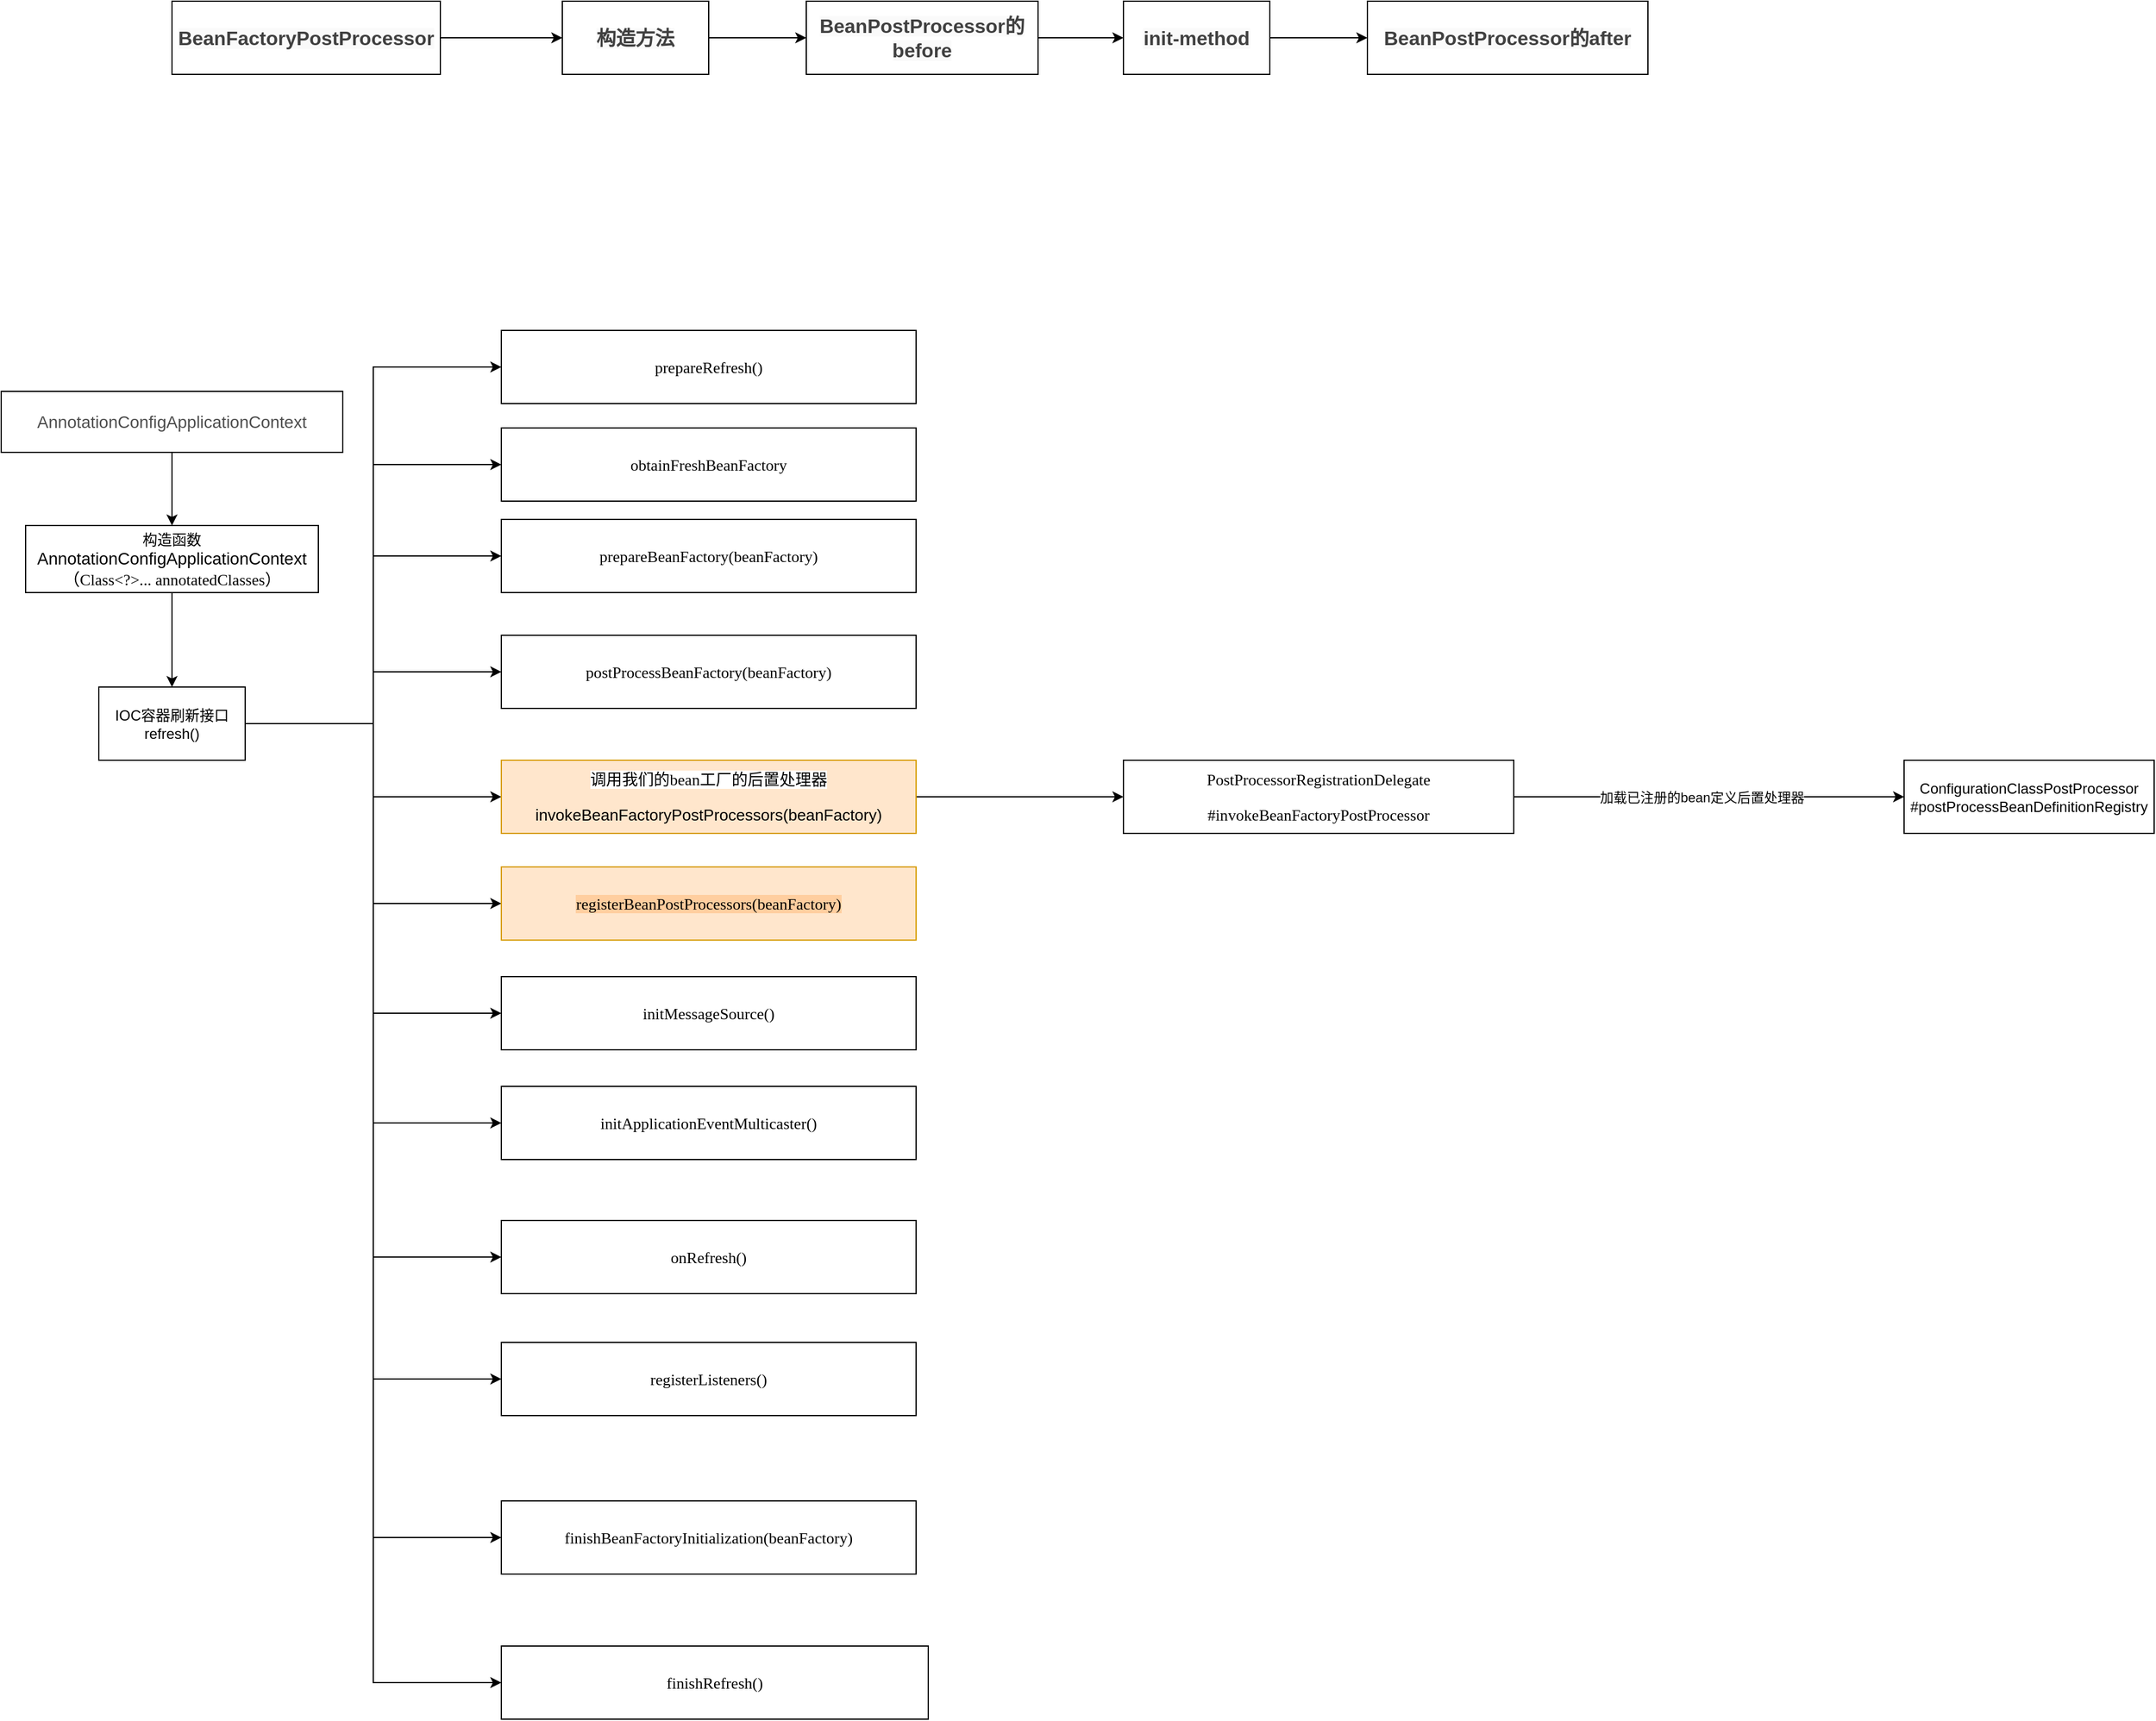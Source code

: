 <mxfile version="17.4.2" type="github">
  <diagram id="QgEiLKrSvVICeqtT1u2R" name="Page-1">
    <mxGraphModel dx="782" dy="1605" grid="1" gridSize="10" guides="1" tooltips="1" connect="1" arrows="1" fold="1" page="1" pageScale="1" pageWidth="827" pageHeight="1169" math="0" shadow="0">
      <root>
        <mxCell id="0" />
        <mxCell id="1" parent="0" />
        <mxCell id="H7Eiv9jxb8CIly3ZrgXF-3" value="" style="edgeStyle=orthogonalEdgeStyle;rounded=0;orthogonalLoop=1;jettySize=auto;html=1;" parent="1" source="H7Eiv9jxb8CIly3ZrgXF-1" target="H7Eiv9jxb8CIly3ZrgXF-2" edge="1">
          <mxGeometry relative="1" as="geometry" />
        </mxCell>
        <mxCell id="H7Eiv9jxb8CIly3ZrgXF-1" value="&lt;span style=&quot;color: rgb(77 , 77 , 77) ; font-size: 10.36pt&quot;&gt;AnnotationConfigApplicationContext&lt;/span&gt;" style="rounded=0;whiteSpace=wrap;html=1;" parent="1" vertex="1">
          <mxGeometry x="20" y="80" width="280" height="50" as="geometry" />
        </mxCell>
        <mxCell id="H7Eiv9jxb8CIly3ZrgXF-5" value="" style="edgeStyle=orthogonalEdgeStyle;rounded=0;orthogonalLoop=1;jettySize=auto;html=1;fontColor=#000000;" parent="1" source="H7Eiv9jxb8CIly3ZrgXF-2" target="H7Eiv9jxb8CIly3ZrgXF-4" edge="1">
          <mxGeometry relative="1" as="geometry" />
        </mxCell>
        <mxCell id="H7Eiv9jxb8CIly3ZrgXF-2" value="构造函数&lt;br&gt;&lt;span style=&quot;font-size: 13.814px&quot;&gt;AnnotationConfigApplicationContext（&lt;/span&gt;&lt;span style=&quot;font-family: &amp;#34;consolas&amp;#34; ; font-size: 9.8pt&quot;&gt;Class&amp;lt;?&amp;gt;... annotatedClasses）&lt;/span&gt;" style="whiteSpace=wrap;html=1;rounded=0;" parent="1" vertex="1">
          <mxGeometry x="40" y="190" width="240" height="55" as="geometry" />
        </mxCell>
        <mxCell id="H7Eiv9jxb8CIly3ZrgXF-7" value="" style="edgeStyle=orthogonalEdgeStyle;rounded=0;orthogonalLoop=1;jettySize=auto;html=1;fontColor=#000000;entryX=0;entryY=0.5;entryDx=0;entryDy=0;" parent="1" source="H7Eiv9jxb8CIly3ZrgXF-4" target="H7Eiv9jxb8CIly3ZrgXF-6" edge="1">
          <mxGeometry relative="1" as="geometry" />
        </mxCell>
        <mxCell id="H7Eiv9jxb8CIly3ZrgXF-9" value="" style="edgeStyle=orthogonalEdgeStyle;rounded=0;orthogonalLoop=1;jettySize=auto;html=1;fontColor=#000000;entryX=0;entryY=0.5;entryDx=0;entryDy=0;" parent="1" source="H7Eiv9jxb8CIly3ZrgXF-4" target="H7Eiv9jxb8CIly3ZrgXF-8" edge="1">
          <mxGeometry relative="1" as="geometry" />
        </mxCell>
        <mxCell id="H7Eiv9jxb8CIly3ZrgXF-12" value="" style="edgeStyle=orthogonalEdgeStyle;rounded=0;orthogonalLoop=1;jettySize=auto;html=1;fontColor=#000000;entryX=0;entryY=0.5;entryDx=0;entryDy=0;" parent="1" source="H7Eiv9jxb8CIly3ZrgXF-4" target="H7Eiv9jxb8CIly3ZrgXF-11" edge="1">
          <mxGeometry relative="1" as="geometry" />
        </mxCell>
        <mxCell id="H7Eiv9jxb8CIly3ZrgXF-14" value="" style="edgeStyle=orthogonalEdgeStyle;rounded=0;orthogonalLoop=1;jettySize=auto;html=1;fontColor=#000000;" parent="1" source="H7Eiv9jxb8CIly3ZrgXF-4" target="H7Eiv9jxb8CIly3ZrgXF-13" edge="1">
          <mxGeometry relative="1" as="geometry" />
        </mxCell>
        <mxCell id="H7Eiv9jxb8CIly3ZrgXF-16" value="" style="edgeStyle=orthogonalEdgeStyle;rounded=0;orthogonalLoop=1;jettySize=auto;html=1;fontColor=#000000;" parent="1" source="H7Eiv9jxb8CIly3ZrgXF-4" target="H7Eiv9jxb8CIly3ZrgXF-15" edge="1">
          <mxGeometry relative="1" as="geometry" />
        </mxCell>
        <mxCell id="H7Eiv9jxb8CIly3ZrgXF-18" value="" style="edgeStyle=orthogonalEdgeStyle;rounded=0;orthogonalLoop=1;jettySize=auto;html=1;fontColor=#000000;entryX=0;entryY=0.5;entryDx=0;entryDy=0;" parent="1" source="H7Eiv9jxb8CIly3ZrgXF-4" target="H7Eiv9jxb8CIly3ZrgXF-17" edge="1">
          <mxGeometry relative="1" as="geometry" />
        </mxCell>
        <mxCell id="H7Eiv9jxb8CIly3ZrgXF-20" value="" style="edgeStyle=orthogonalEdgeStyle;rounded=0;orthogonalLoop=1;jettySize=auto;html=1;fontColor=#000000;entryX=0;entryY=0.5;entryDx=0;entryDy=0;" parent="1" source="H7Eiv9jxb8CIly3ZrgXF-4" target="H7Eiv9jxb8CIly3ZrgXF-19" edge="1">
          <mxGeometry relative="1" as="geometry" />
        </mxCell>
        <mxCell id="H7Eiv9jxb8CIly3ZrgXF-22" value="" style="edgeStyle=orthogonalEdgeStyle;rounded=0;orthogonalLoop=1;jettySize=auto;html=1;fontColor=#000000;entryX=0;entryY=0.5;entryDx=0;entryDy=0;" parent="1" source="H7Eiv9jxb8CIly3ZrgXF-4" target="H7Eiv9jxb8CIly3ZrgXF-21" edge="1">
          <mxGeometry relative="1" as="geometry" />
        </mxCell>
        <mxCell id="H7Eiv9jxb8CIly3ZrgXF-25" value="" style="edgeStyle=orthogonalEdgeStyle;rounded=0;orthogonalLoop=1;jettySize=auto;html=1;fontColor=#000000;entryX=0;entryY=0.5;entryDx=0;entryDy=0;" parent="1" source="H7Eiv9jxb8CIly3ZrgXF-4" target="H7Eiv9jxb8CIly3ZrgXF-24" edge="1">
          <mxGeometry relative="1" as="geometry" />
        </mxCell>
        <mxCell id="H7Eiv9jxb8CIly3ZrgXF-27" value="" style="edgeStyle=orthogonalEdgeStyle;rounded=0;orthogonalLoop=1;jettySize=auto;html=1;fontColor=#000000;entryX=0;entryY=0.5;entryDx=0;entryDy=0;" parent="1" source="H7Eiv9jxb8CIly3ZrgXF-4" target="H7Eiv9jxb8CIly3ZrgXF-26" edge="1">
          <mxGeometry relative="1" as="geometry" />
        </mxCell>
        <mxCell id="H7Eiv9jxb8CIly3ZrgXF-31" value="" style="edgeStyle=orthogonalEdgeStyle;rounded=0;orthogonalLoop=1;jettySize=auto;html=1;fontColor=#000000;entryX=0;entryY=0.5;entryDx=0;entryDy=0;" parent="1" source="H7Eiv9jxb8CIly3ZrgXF-4" target="H7Eiv9jxb8CIly3ZrgXF-30" edge="1">
          <mxGeometry relative="1" as="geometry" />
        </mxCell>
        <mxCell id="H7Eiv9jxb8CIly3ZrgXF-33" value="" style="edgeStyle=orthogonalEdgeStyle;rounded=0;orthogonalLoop=1;jettySize=auto;html=1;fontColor=#000000;entryX=0;entryY=0.5;entryDx=0;entryDy=0;" parent="1" source="H7Eiv9jxb8CIly3ZrgXF-4" target="H7Eiv9jxb8CIly3ZrgXF-32" edge="1">
          <mxGeometry relative="1" as="geometry" />
        </mxCell>
        <mxCell id="H7Eiv9jxb8CIly3ZrgXF-4" value="IOC容器刷新接口refresh()" style="whiteSpace=wrap;html=1;rounded=0;" parent="1" vertex="1">
          <mxGeometry x="100" y="322.5" width="120" height="60" as="geometry" />
        </mxCell>
        <mxCell id="H7Eiv9jxb8CIly3ZrgXF-6" value="&lt;pre style=&quot;font-family: &amp;#34;consolas&amp;#34; ; font-size: 9.8pt&quot;&gt;&lt;span style=&quot;background-color: rgb(255 , 255 , 255)&quot;&gt;prepareRefresh()&lt;/span&gt;&lt;/pre&gt;" style="whiteSpace=wrap;html=1;rounded=0;" parent="1" vertex="1">
          <mxGeometry x="430" y="30" width="340" height="60" as="geometry" />
        </mxCell>
        <mxCell id="H7Eiv9jxb8CIly3ZrgXF-8" value="&lt;pre style=&quot;font-family: &amp;#34;consolas&amp;#34; ; font-size: 9.8pt&quot;&gt;&lt;span style=&quot;background-color: rgb(255 , 255 , 255)&quot;&gt;obtainFreshBeanFactory&lt;/span&gt;&lt;/pre&gt;" style="whiteSpace=wrap;html=1;rounded=0;" parent="1" vertex="1">
          <mxGeometry x="430" y="110" width="340" height="60" as="geometry" />
        </mxCell>
        <mxCell id="H7Eiv9jxb8CIly3ZrgXF-11" value="&lt;pre style=&quot;font-family: &amp;#34;consolas&amp;#34; ; font-size: 9.8pt&quot;&gt;&lt;span style=&quot;background-color: rgb(255 , 255 , 255)&quot;&gt;prepareBeanFactory(beanFactory)&lt;/span&gt;&lt;/pre&gt;" style="whiteSpace=wrap;html=1;rounded=0;" parent="1" vertex="1">
          <mxGeometry x="430" y="185" width="340" height="60" as="geometry" />
        </mxCell>
        <mxCell id="H7Eiv9jxb8CIly3ZrgXF-13" value="&lt;pre style=&quot;font-family: &amp;#34;consolas&amp;#34; ; font-size: 9.8pt&quot;&gt;&lt;pre style=&quot;font-family: &amp;#34;arial&amp;#34; ; font-size: 9.8pt&quot;&gt;&lt;span style=&quot;background-color: rgb(255 , 255 , 255) ; font-family: &amp;#34;consolas&amp;#34; ; font-size: 9.8pt ; white-space: normal&quot;&gt;postProcessBeanFactory(beanFactory)&lt;/span&gt;&lt;br&gt;&lt;/pre&gt;&lt;/pre&gt;" style="whiteSpace=wrap;html=1;rounded=0;" parent="1" vertex="1">
          <mxGeometry x="430" y="280" width="340" height="60" as="geometry" />
        </mxCell>
        <mxCell id="A_nBl0eGspFHgRM14m2u-6" style="edgeStyle=orthogonalEdgeStyle;rounded=0;orthogonalLoop=1;jettySize=auto;html=1;entryX=0;entryY=0.5;entryDx=0;entryDy=0;fontColor=#000000;" parent="1" source="H7Eiv9jxb8CIly3ZrgXF-15" target="A_nBl0eGspFHgRM14m2u-1" edge="1">
          <mxGeometry relative="1" as="geometry" />
        </mxCell>
        <mxCell id="H7Eiv9jxb8CIly3ZrgXF-15" value="&lt;pre style=&quot;font-family: &amp;#34;consolas&amp;#34; ; font-size: 9.8pt&quot;&gt;&lt;pre style=&quot;font-family: &amp;#34;arial&amp;#34; ; font-size: 9.8pt&quot;&gt;&lt;span style=&quot;background-color: rgb(255 , 255 , 255)&quot;&gt;调用我们的&lt;span style=&quot;font-family: &amp;#34;consolas&amp;#34;&quot;&gt;bean&lt;/span&gt;工厂的后置处理器&lt;/span&gt;&lt;/pre&gt;&lt;pre style=&quot;font-family: &amp;#34;arial&amp;#34; ; font-size: 9.8pt&quot;&gt;invokeBeanFactoryPostProcessors(beanFactory)&lt;/pre&gt;&lt;/pre&gt;" style="whiteSpace=wrap;html=1;rounded=0;fillColor=#ffe6cc;strokeColor=#d79b00;" parent="1" vertex="1">
          <mxGeometry x="430" y="382.5" width="340" height="60" as="geometry" />
        </mxCell>
        <mxCell id="H7Eiv9jxb8CIly3ZrgXF-17" value="&lt;pre style=&quot;font-family: &amp;#34;consolas&amp;#34; ; font-size: 9.8pt&quot;&gt;&lt;span style=&quot;background-color: rgb(255 , 206 , 159)&quot;&gt;registerBeanPostProcessors(beanFactory)&lt;/span&gt;&lt;/pre&gt;" style="whiteSpace=wrap;html=1;rounded=0;fillColor=#ffe6cc;strokeColor=#d79b00;" parent="1" vertex="1">
          <mxGeometry x="430" y="470" width="340" height="60" as="geometry" />
        </mxCell>
        <mxCell id="H7Eiv9jxb8CIly3ZrgXF-19" value="&lt;pre style=&quot;font-family: &amp;#34;consolas&amp;#34; ; font-size: 9.8pt&quot;&gt;&lt;span style=&quot;background-color: rgb(255 , 255 , 255)&quot;&gt;initMessageSource()&lt;/span&gt;&lt;/pre&gt;" style="whiteSpace=wrap;html=1;rounded=0;" parent="1" vertex="1">
          <mxGeometry x="430" y="560" width="340" height="60" as="geometry" />
        </mxCell>
        <mxCell id="H7Eiv9jxb8CIly3ZrgXF-21" value="&lt;pre style=&quot;font-family: &amp;#34;consolas&amp;#34; ; font-size: 9.8pt&quot;&gt;&lt;span style=&quot;background-color: rgb(255 , 255 , 255)&quot;&gt;initApplicationEventMulticaster()&lt;/span&gt;&lt;/pre&gt;" style="whiteSpace=wrap;html=1;rounded=0;" parent="1" vertex="1">
          <mxGeometry x="430" y="650" width="340" height="60" as="geometry" />
        </mxCell>
        <mxCell id="H7Eiv9jxb8CIly3ZrgXF-24" value="&lt;pre style=&quot;font-family: &amp;#34;consolas&amp;#34; ; font-size: 9.8pt&quot;&gt;&lt;span style=&quot;background-color: rgb(255 , 255 , 255)&quot;&gt;onRefresh()&lt;/span&gt;&lt;/pre&gt;" style="whiteSpace=wrap;html=1;rounded=0;" parent="1" vertex="1">
          <mxGeometry x="430" y="760" width="340" height="60" as="geometry" />
        </mxCell>
        <mxCell id="H7Eiv9jxb8CIly3ZrgXF-26" value="&lt;pre style=&quot;font-family: &amp;#34;consolas&amp;#34; ; font-size: 9.8pt&quot;&gt;&lt;span style=&quot;background-color: rgb(255 , 255 , 255)&quot;&gt;registerListeners()&lt;/span&gt;&lt;/pre&gt;" style="whiteSpace=wrap;html=1;rounded=0;" parent="1" vertex="1">
          <mxGeometry x="430" y="860" width="340" height="60" as="geometry" />
        </mxCell>
        <mxCell id="H7Eiv9jxb8CIly3ZrgXF-30" value="&lt;pre style=&quot;font-family: &amp;#34;consolas&amp;#34; ; font-size: 9.8pt&quot;&gt;&lt;span style=&quot;background-color: rgb(255 , 255 , 255)&quot;&gt;finishBeanFactoryInitialization(beanFactory)&lt;/span&gt;&lt;/pre&gt;" style="whiteSpace=wrap;html=1;rounded=0;" parent="1" vertex="1">
          <mxGeometry x="430" y="990" width="340" height="60" as="geometry" />
        </mxCell>
        <mxCell id="H7Eiv9jxb8CIly3ZrgXF-32" value="&lt;pre style=&quot;font-family: &amp;#34;consolas&amp;#34; ; font-size: 9.8pt&quot;&gt;&lt;span style=&quot;background-color: rgb(255 , 255 , 255)&quot;&gt;finishRefresh()&lt;/span&gt;&lt;/pre&gt;" style="whiteSpace=wrap;html=1;rounded=0;" parent="1" vertex="1">
          <mxGeometry x="430" y="1109" width="350" height="60" as="geometry" />
        </mxCell>
        <mxCell id="A_nBl0eGspFHgRM14m2u-4" value="" style="edgeStyle=orthogonalEdgeStyle;rounded=0;orthogonalLoop=1;jettySize=auto;html=1;fontColor=#000000;" parent="1" source="A_nBl0eGspFHgRM14m2u-1" target="A_nBl0eGspFHgRM14m2u-3" edge="1">
          <mxGeometry relative="1" as="geometry" />
        </mxCell>
        <mxCell id="A_nBl0eGspFHgRM14m2u-5" value="加载已注册的bean定义后置处理器" style="edgeLabel;html=1;align=center;verticalAlign=middle;resizable=0;points=[];fontColor=#000000;" parent="A_nBl0eGspFHgRM14m2u-4" vertex="1" connectable="0">
          <mxGeometry x="-0.304" y="1" relative="1" as="geometry">
            <mxPoint x="42" y="1" as="offset" />
          </mxGeometry>
        </mxCell>
        <mxCell id="A_nBl0eGspFHgRM14m2u-1" value="&lt;pre style=&quot;font-family: &amp;#34;consolas&amp;#34; ; font-size: 9.8pt&quot;&gt;&lt;span style=&quot;background-color: rgb(255 , 255 , 255)&quot;&gt;PostProcessorRegistrationDelegate&lt;/span&gt;&lt;/pre&gt;&lt;pre style=&quot;font-family: &amp;#34;consolas&amp;#34; ; font-size: 9.8pt&quot;&gt;&lt;span style=&quot;background-color: rgb(255 , 255 , 255)&quot;&gt;#invokeBeanFactoryPostProcessor&lt;/span&gt;&lt;/pre&gt;" style="whiteSpace=wrap;html=1;rounded=0;" parent="1" vertex="1">
          <mxGeometry x="940" y="382.5" width="320" height="60" as="geometry" />
        </mxCell>
        <mxCell id="A_nBl0eGspFHgRM14m2u-3" value="ConfigurationClassPostProcessor&lt;br&gt;#postProcessBeanDefinitionRegistry" style="whiteSpace=wrap;html=1;rounded=0;" parent="1" vertex="1">
          <mxGeometry x="1580" y="382.5" width="205" height="60" as="geometry" />
        </mxCell>
        <mxCell id="jY-CzSJwW7g6p9AGMAmo-3" value="" style="edgeStyle=orthogonalEdgeStyle;rounded=0;orthogonalLoop=1;jettySize=auto;html=1;" edge="1" parent="1" source="jY-CzSJwW7g6p9AGMAmo-1" target="jY-CzSJwW7g6p9AGMAmo-2">
          <mxGeometry relative="1" as="geometry" />
        </mxCell>
        <mxCell id="jY-CzSJwW7g6p9AGMAmo-1" value="&lt;span style=&quot;box-sizing: border-box ; font-weight: 600 ; color: rgb(64 , 64 , 64) ; font-family: , &amp;#34;blinkmacsystemfont&amp;#34; , &amp;#34;apple color emoji&amp;#34; , &amp;#34;segoe ui emoji&amp;#34; , &amp;#34;segoe ui symbol&amp;#34; , &amp;#34;segoe ui&amp;#34; , &amp;#34;pingfang sc&amp;#34; , &amp;#34;hiragino sans gb&amp;#34; , &amp;#34;microsoft yahei&amp;#34; , &amp;#34;helvetica neue&amp;#34; , &amp;#34;helvetica&amp;#34; , &amp;#34;arial&amp;#34; , sans-serif ; font-size: 16px ; background-color: rgb(250 , 250 , 250)&quot;&gt;BeanFactoryPostProcessor&lt;/span&gt;" style="rounded=0;whiteSpace=wrap;html=1;" vertex="1" parent="1">
          <mxGeometry x="160" y="-240" width="220" height="60" as="geometry" />
        </mxCell>
        <mxCell id="jY-CzSJwW7g6p9AGMAmo-5" value="" style="edgeStyle=orthogonalEdgeStyle;rounded=0;orthogonalLoop=1;jettySize=auto;html=1;" edge="1" parent="1" source="jY-CzSJwW7g6p9AGMAmo-2" target="jY-CzSJwW7g6p9AGMAmo-4">
          <mxGeometry relative="1" as="geometry" />
        </mxCell>
        <mxCell id="jY-CzSJwW7g6p9AGMAmo-2" value="&lt;span style=&quot;box-sizing: border-box ; font-weight: 600 ; color: rgb(64 , 64 , 64) ; font-family: , &amp;#34;blinkmacsystemfont&amp;#34; , &amp;#34;apple color emoji&amp;#34; , &amp;#34;segoe ui emoji&amp;#34; , &amp;#34;segoe ui symbol&amp;#34; , &amp;#34;segoe ui&amp;#34; , &amp;#34;pingfang sc&amp;#34; , &amp;#34;hiragino sans gb&amp;#34; , &amp;#34;microsoft yahei&amp;#34; , &amp;#34;helvetica neue&amp;#34; , &amp;#34;helvetica&amp;#34; , &amp;#34;arial&amp;#34; , sans-serif ; font-size: 16px ; background-color: rgb(250 , 250 , 250)&quot;&gt;构造方法&lt;/span&gt;" style="whiteSpace=wrap;html=1;rounded=0;" vertex="1" parent="1">
          <mxGeometry x="480" y="-240" width="120" height="60" as="geometry" />
        </mxCell>
        <mxCell id="jY-CzSJwW7g6p9AGMAmo-7" value="" style="edgeStyle=orthogonalEdgeStyle;rounded=0;orthogonalLoop=1;jettySize=auto;html=1;" edge="1" parent="1" source="jY-CzSJwW7g6p9AGMAmo-4" target="jY-CzSJwW7g6p9AGMAmo-6">
          <mxGeometry relative="1" as="geometry" />
        </mxCell>
        <mxCell id="jY-CzSJwW7g6p9AGMAmo-4" value="&lt;span style=&quot;box-sizing: border-box ; font-weight: 600 ; color: rgb(64 , 64 , 64) ; font-family: , &amp;#34;blinkmacsystemfont&amp;#34; , &amp;#34;apple color emoji&amp;#34; , &amp;#34;segoe ui emoji&amp;#34; , &amp;#34;segoe ui symbol&amp;#34; , &amp;#34;segoe ui&amp;#34; , &amp;#34;pingfang sc&amp;#34; , &amp;#34;hiragino sans gb&amp;#34; , &amp;#34;microsoft yahei&amp;#34; , &amp;#34;helvetica neue&amp;#34; , &amp;#34;helvetica&amp;#34; , &amp;#34;arial&amp;#34; , sans-serif ; font-size: 16px ; background-color: rgb(250 , 250 , 250)&quot;&gt;BeanPostProcessor的&lt;/span&gt;&lt;span style=&quot;box-sizing: border-box ; font-weight: 600 ; color: rgb(64 , 64 , 64) ; font-family: , &amp;#34;blinkmacsystemfont&amp;#34; , &amp;#34;apple color emoji&amp;#34; , &amp;#34;segoe ui emoji&amp;#34; , &amp;#34;segoe ui symbol&amp;#34; , &amp;#34;segoe ui&amp;#34; , &amp;#34;pingfang sc&amp;#34; , &amp;#34;hiragino sans gb&amp;#34; , &amp;#34;microsoft yahei&amp;#34; , &amp;#34;helvetica neue&amp;#34; , &amp;#34;helvetica&amp;#34; , &amp;#34;arial&amp;#34; , sans-serif ; font-size: 16px ; background-color: rgb(250 , 250 , 250)&quot;&gt;before&lt;/span&gt;" style="whiteSpace=wrap;html=1;rounded=0;" vertex="1" parent="1">
          <mxGeometry x="680" y="-240" width="190" height="60" as="geometry" />
        </mxCell>
        <mxCell id="jY-CzSJwW7g6p9AGMAmo-9" value="" style="edgeStyle=orthogonalEdgeStyle;rounded=0;orthogonalLoop=1;jettySize=auto;html=1;" edge="1" parent="1" source="jY-CzSJwW7g6p9AGMAmo-6" target="jY-CzSJwW7g6p9AGMAmo-8">
          <mxGeometry relative="1" as="geometry" />
        </mxCell>
        <mxCell id="jY-CzSJwW7g6p9AGMAmo-6" value="&lt;span style=&quot;box-sizing: border-box ; font-weight: 600 ; color: rgb(64 , 64 , 64) ; font-family: , &amp;#34;blinkmacsystemfont&amp;#34; , &amp;#34;apple color emoji&amp;#34; , &amp;#34;segoe ui emoji&amp;#34; , &amp;#34;segoe ui symbol&amp;#34; , &amp;#34;segoe ui&amp;#34; , &amp;#34;pingfang sc&amp;#34; , &amp;#34;hiragino sans gb&amp;#34; , &amp;#34;microsoft yahei&amp;#34; , &amp;#34;helvetica neue&amp;#34; , &amp;#34;helvetica&amp;#34; , &amp;#34;arial&amp;#34; , sans-serif ; font-size: 16px ; background-color: rgb(250 , 250 , 250)&quot;&gt;init-method&lt;/span&gt;" style="whiteSpace=wrap;html=1;rounded=0;" vertex="1" parent="1">
          <mxGeometry x="940" y="-240" width="120" height="60" as="geometry" />
        </mxCell>
        <mxCell id="jY-CzSJwW7g6p9AGMAmo-8" value="&lt;span style=&quot;box-sizing: border-box ; font-weight: 600 ; color: rgb(64 , 64 , 64) ; font-family: , &amp;#34;blinkmacsystemfont&amp;#34; , &amp;#34;apple color emoji&amp;#34; , &amp;#34;segoe ui emoji&amp;#34; , &amp;#34;segoe ui symbol&amp;#34; , &amp;#34;segoe ui&amp;#34; , &amp;#34;pingfang sc&amp;#34; , &amp;#34;hiragino sans gb&amp;#34; , &amp;#34;microsoft yahei&amp;#34; , &amp;#34;helvetica neue&amp;#34; , &amp;#34;helvetica&amp;#34; , &amp;#34;arial&amp;#34; , sans-serif ; font-size: 16px ; background-color: rgb(250 , 250 , 250)&quot;&gt;BeanPostProcessor的after&lt;/span&gt;" style="whiteSpace=wrap;html=1;rounded=0;" vertex="1" parent="1">
          <mxGeometry x="1140" y="-240" width="230" height="60" as="geometry" />
        </mxCell>
      </root>
    </mxGraphModel>
  </diagram>
</mxfile>
